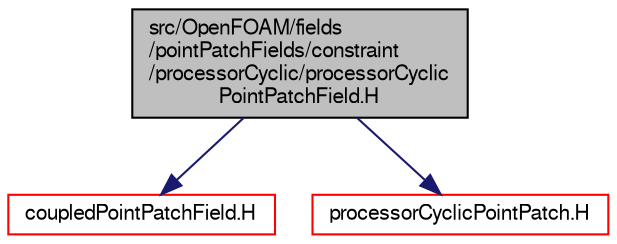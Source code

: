digraph "src/OpenFOAM/fields/pointPatchFields/constraint/processorCyclic/processorCyclicPointPatchField.H"
{
  bgcolor="transparent";
  edge [fontname="FreeSans",fontsize="10",labelfontname="FreeSans",labelfontsize="10"];
  node [fontname="FreeSans",fontsize="10",shape=record];
  Node0 [label="src/OpenFOAM/fields\l/pointPatchFields/constraint\l/processorCyclic/processorCyclic\lPointPatchField.H",height=0.2,width=0.4,color="black", fillcolor="grey75", style="filled", fontcolor="black"];
  Node0 -> Node1 [color="midnightblue",fontsize="10",style="solid",fontname="FreeSans"];
  Node1 [label="coupledPointPatchField.H",height=0.2,width=0.4,color="red",URL="$a09920.html"];
  Node0 -> Node192 [color="midnightblue",fontsize="10",style="solid",fontname="FreeSans"];
  Node192 [label="processorCyclicPointPatch.H",height=0.2,width=0.4,color="red",URL="$a11468.html"];
}
